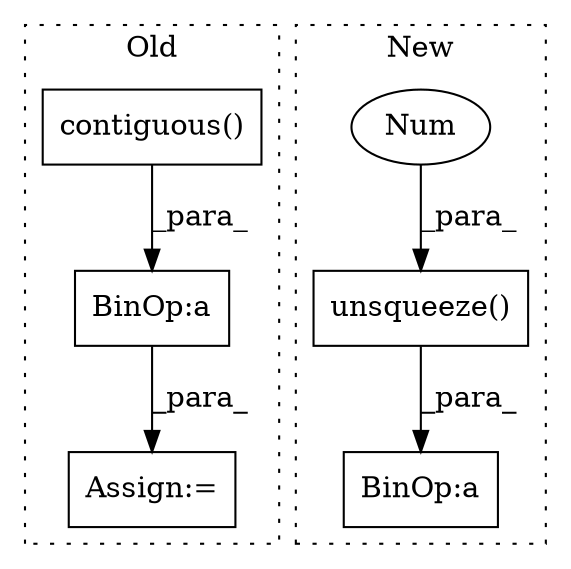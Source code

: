 digraph G {
subgraph cluster0 {
1 [label="contiguous()" a="75" s="503" l="34" shape="box"];
3 [label="Assign:=" a="68" s="1527" l="3" shape="box"];
6 [label="BinOp:a" a="82" s="730" l="17" shape="box"];
label = "Old";
style="dotted";
}
subgraph cluster1 {
2 [label="unsqueeze()" a="75" s="1261,1284" l="22,1" shape="box"];
4 [label="Num" a="76" s="1283" l="1" shape="ellipse"];
5 [label="BinOp:a" a="82" s="2052" l="3" shape="box"];
label = "New";
style="dotted";
}
1 -> 6 [label="_para_"];
2 -> 5 [label="_para_"];
4 -> 2 [label="_para_"];
6 -> 3 [label="_para_"];
}